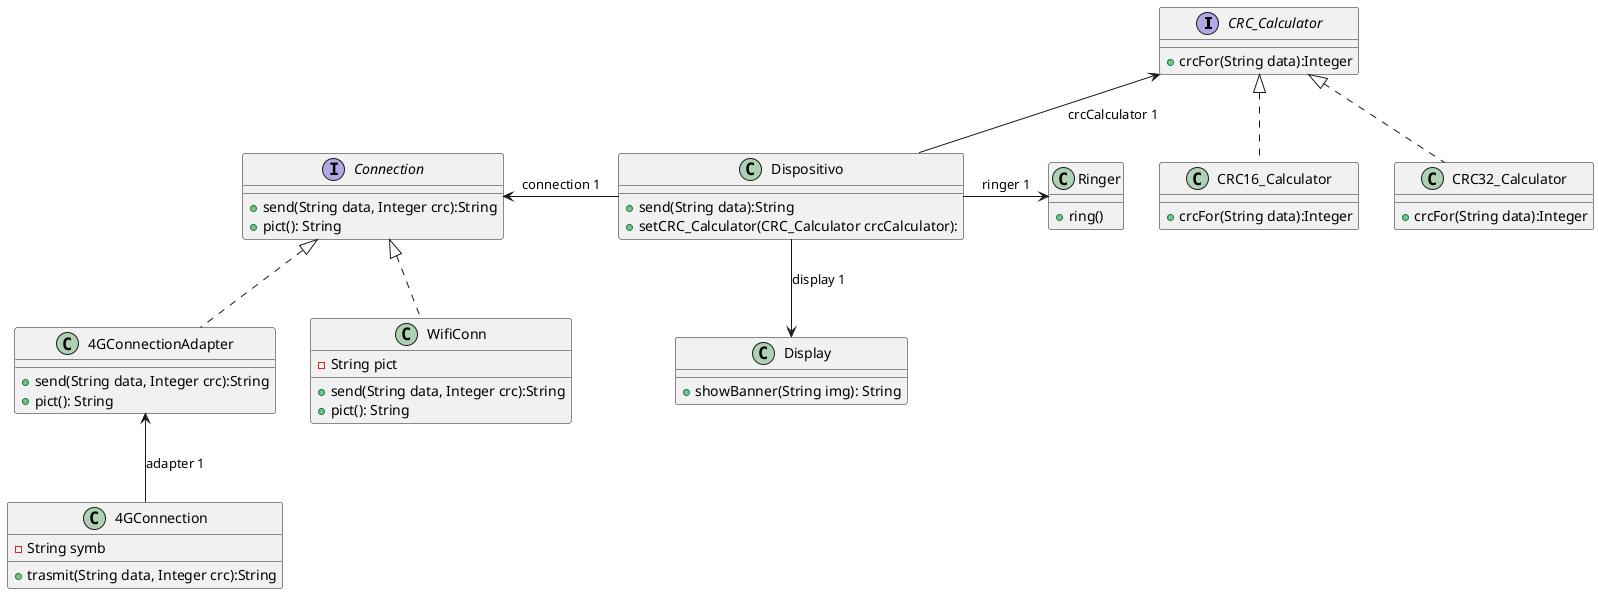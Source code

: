 @startuml


interface CRC_Calculator {
    + crcFor(String data):Integer
}

class CRC16_Calculator implements CRC_Calculator{
    + crcFor(String data):Integer
}

class CRC32_Calculator implements CRC_Calculator {
    + crcFor(String data):Integer
}

class Ringer {
    + ring()
}

class Display {
    + showBanner(String img): String
}

class Dispositivo {
    + send(String data):String
    + setCRC_Calculator(CRC_Calculator crcCalculator):
}

interface Connection {
    + send(String data, Integer crc):String
    + pict(): String
}

class WifiConn implements Connection {
   - String pict

   + send(String data, Integer crc):String
   + pict(): String
}

class 4GConnectionAdapter implements Connection{
    + send(String data, Integer crc):String
    + pict(): String
}

class 4GConnection {
   - String symb

   + trasmit(String data, Integer crc):String
}

Dispositivo -right-> Ringer: ringer 1
Dispositivo -up-> CRC_Calculator: crcCalculator 1
Dispositivo -down-> Display: display 1
Dispositivo -left-> Connection: connection 1
4GConnection -up-> 4GConnectionAdapter: adapter 1

@enduml